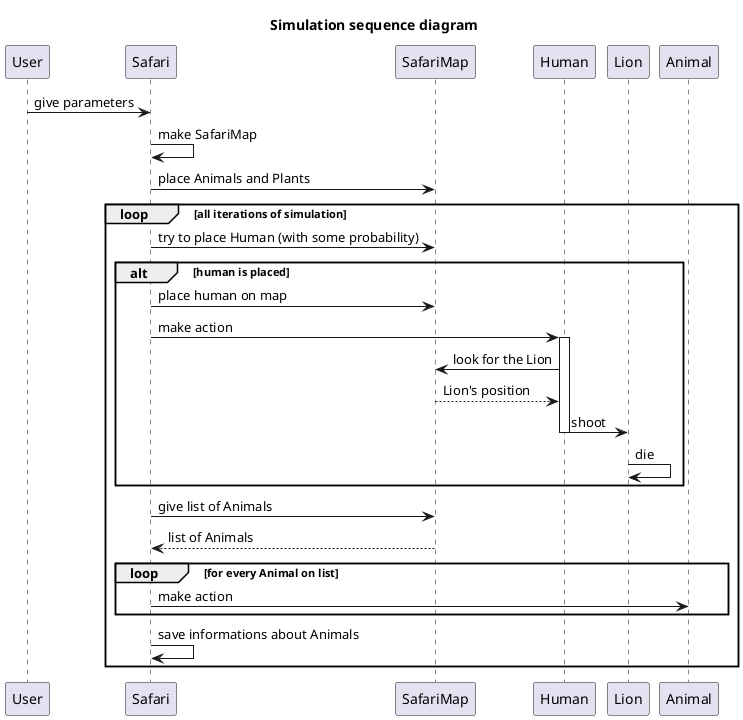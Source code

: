 @startuml
title Simulation sequence diagram
User -> Safari: give parameters
Safari -> Safari: make SafariMap
Safari -> SafariMap: place Animals and Plants
loop all iterations of simulation
   Safari -> SafariMap: try to place Human (with some probability)
   alt human is placed
        Safari -> SafariMap: place human on map
        Safari -> Human: make action
        activate Human
        Human -> SafariMap: look for the Lion
        SafariMap --> Human: Lion's position
        Human -> Lion: shoot
        deactivate Human
        Lion -> Lion: die
   end
   Safari -> SafariMap: give list of Animals
   SafariMap --> Safari: list of Animals
   loop for every Animal on list
       Safari -> Animal: make action
   end
    Safari -> Safari: save informations about Animals
end
@enduml
